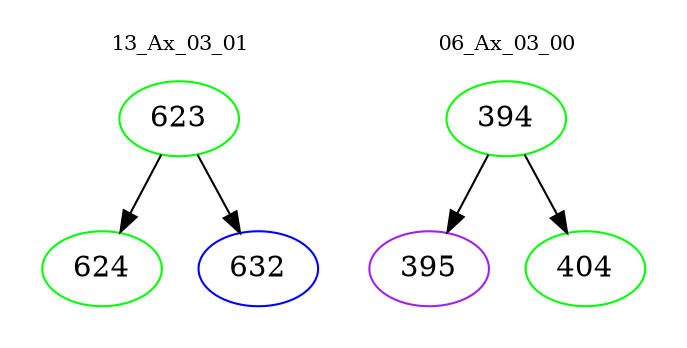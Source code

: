 digraph{
subgraph cluster_0 {
color = white
label = "13_Ax_03_01";
fontsize=10;
T0_623 [label="623", color="green"]
T0_623 -> T0_624 [color="black"]
T0_624 [label="624", color="green"]
T0_623 -> T0_632 [color="black"]
T0_632 [label="632", color="blue"]
}
subgraph cluster_1 {
color = white
label = "06_Ax_03_00";
fontsize=10;
T1_394 [label="394", color="green"]
T1_394 -> T1_395 [color="black"]
T1_395 [label="395", color="purple"]
T1_394 -> T1_404 [color="black"]
T1_404 [label="404", color="green"]
}
}
